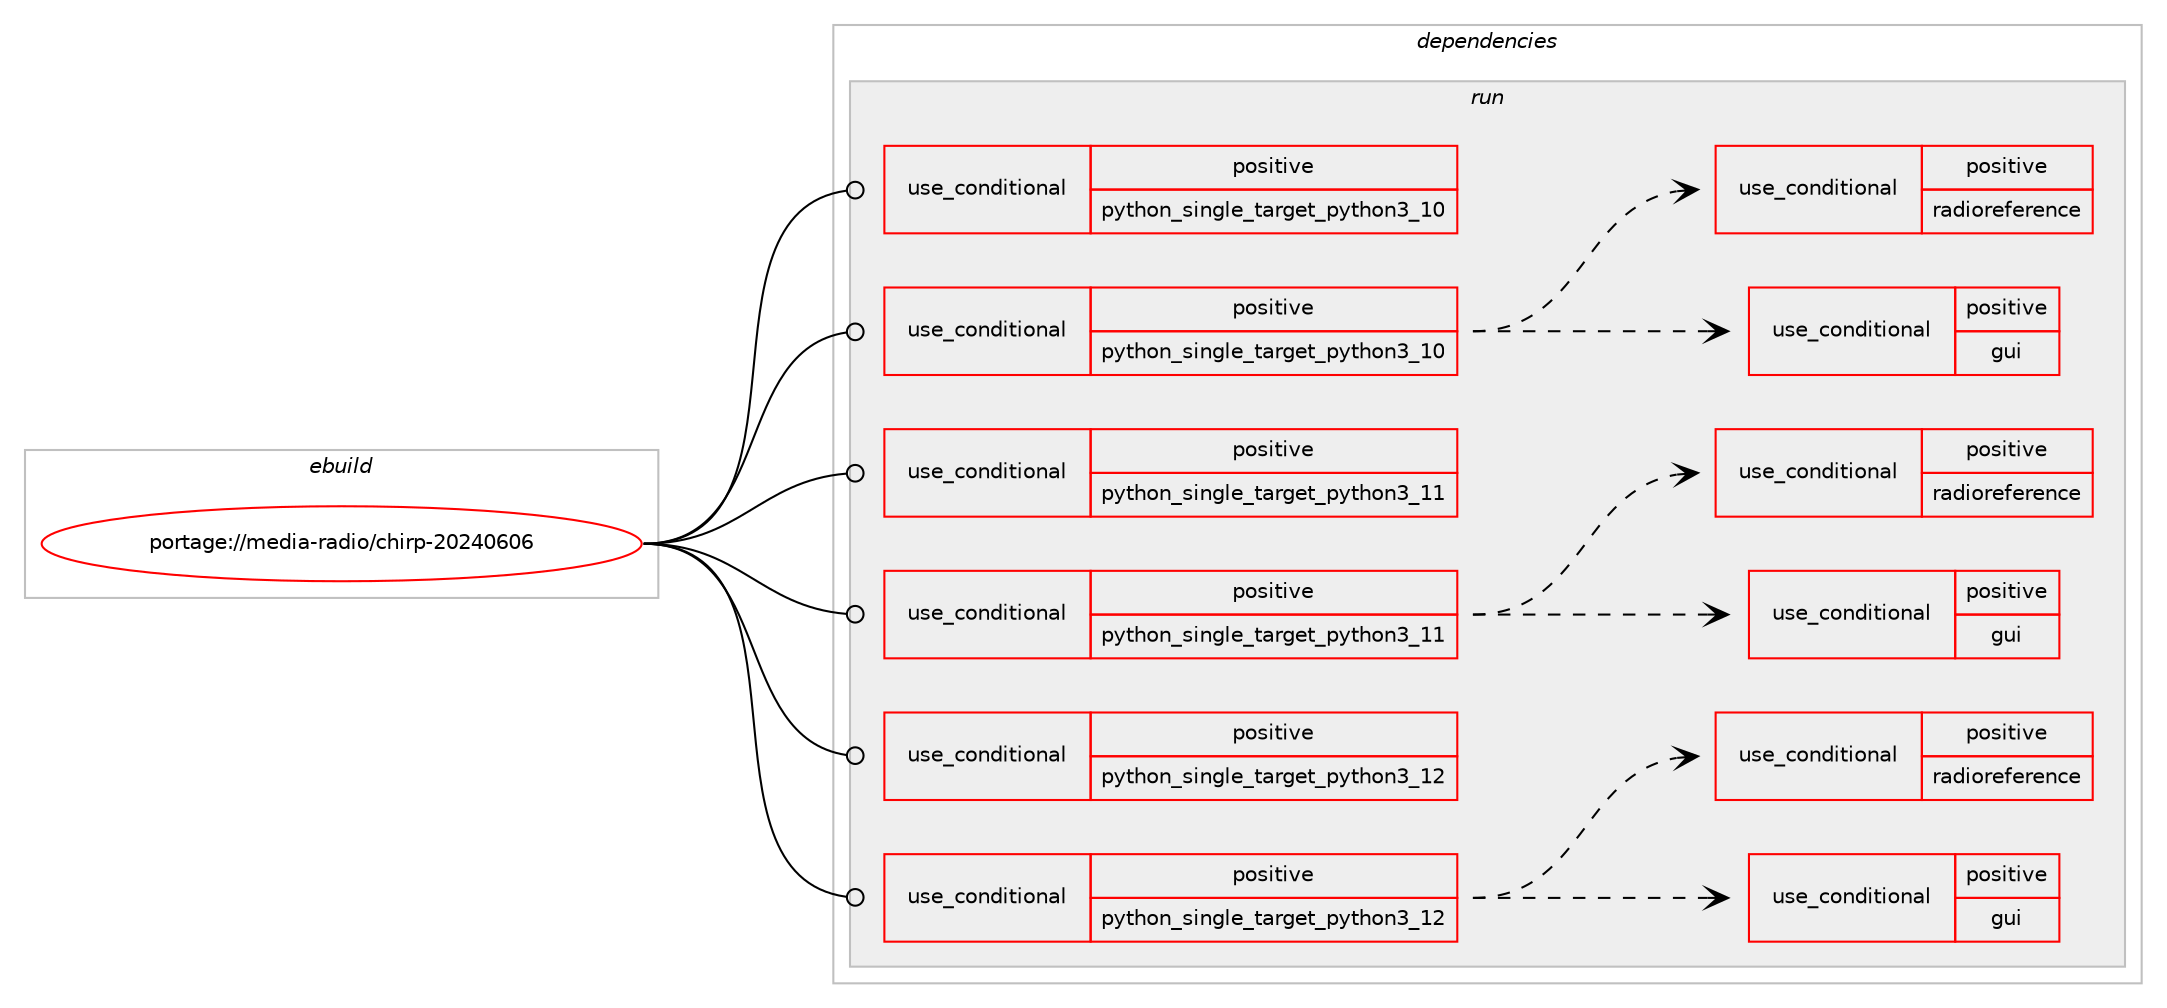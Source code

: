 digraph prolog {

# *************
# Graph options
# *************

newrank=true;
concentrate=true;
compound=true;
graph [rankdir=LR,fontname=Helvetica,fontsize=10,ranksep=1.5];#, ranksep=2.5, nodesep=0.2];
edge  [arrowhead=vee];
node  [fontname=Helvetica,fontsize=10];

# **********
# The ebuild
# **********

subgraph cluster_leftcol {
color=gray;
rank=same;
label=<<i>ebuild</i>>;
id [label="portage://media-radio/chirp-20240606", color=red, width=4, href="../media-radio/chirp-20240606.svg"];
}

# ****************
# The dependencies
# ****************

subgraph cluster_midcol {
color=gray;
label=<<i>dependencies</i>>;
subgraph cluster_compile {
fillcolor="#eeeeee";
style=filled;
label=<<i>compile</i>>;
}
subgraph cluster_compileandrun {
fillcolor="#eeeeee";
style=filled;
label=<<i>compile and run</i>>;
}
subgraph cluster_run {
fillcolor="#eeeeee";
style=filled;
label=<<i>run</i>>;
subgraph cond76837 {
dependency161466 [label=<<TABLE BORDER="0" CELLBORDER="1" CELLSPACING="0" CELLPADDING="4"><TR><TD ROWSPAN="3" CELLPADDING="10">use_conditional</TD></TR><TR><TD>positive</TD></TR><TR><TD>python_single_target_python3_10</TD></TR></TABLE>>, shape=none, color=red];
# *** BEGIN UNKNOWN DEPENDENCY TYPE (TODO) ***
# dependency161466 -> package_dependency(portage://media-radio/chirp-20240606,run,no,dev-lang,python,none,[,,],[slot(3.10)],[])
# *** END UNKNOWN DEPENDENCY TYPE (TODO) ***

}
id:e -> dependency161466:w [weight=20,style="solid",arrowhead="odot"];
subgraph cond76838 {
dependency161467 [label=<<TABLE BORDER="0" CELLBORDER="1" CELLSPACING="0" CELLPADDING="4"><TR><TD ROWSPAN="3" CELLPADDING="10">use_conditional</TD></TR><TR><TD>positive</TD></TR><TR><TD>python_single_target_python3_10</TD></TR></TABLE>>, shape=none, color=red];
# *** BEGIN UNKNOWN DEPENDENCY TYPE (TODO) ***
# dependency161467 -> package_dependency(portage://media-radio/chirp-20240606,run,no,dev-python,pyserial,none,[,,],[],[use(enable(python_targets_python3_10),negative)])
# *** END UNKNOWN DEPENDENCY TYPE (TODO) ***

# *** BEGIN UNKNOWN DEPENDENCY TYPE (TODO) ***
# dependency161467 -> package_dependency(portage://media-radio/chirp-20240606,run,no,dev-python,requests,none,[,,],[],[use(enable(python_targets_python3_10),negative)])
# *** END UNKNOWN DEPENDENCY TYPE (TODO) ***

# *** BEGIN UNKNOWN DEPENDENCY TYPE (TODO) ***
# dependency161467 -> package_dependency(portage://media-radio/chirp-20240606,run,no,dev-python,six,none,[,,],[],[use(enable(python_targets_python3_10),negative)])
# *** END UNKNOWN DEPENDENCY TYPE (TODO) ***

subgraph cond76839 {
dependency161468 [label=<<TABLE BORDER="0" CELLBORDER="1" CELLSPACING="0" CELLPADDING="4"><TR><TD ROWSPAN="3" CELLPADDING="10">use_conditional</TD></TR><TR><TD>positive</TD></TR><TR><TD>gui</TD></TR></TABLE>>, shape=none, color=red];
# *** BEGIN UNKNOWN DEPENDENCY TYPE (TODO) ***
# dependency161468 -> package_dependency(portage://media-radio/chirp-20240606,run,no,dev-python,wxpython,none,[,,],[slot(4.0)],[use(enable(python_targets_python3_10),negative)])
# *** END UNKNOWN DEPENDENCY TYPE (TODO) ***

# *** BEGIN UNKNOWN DEPENDENCY TYPE (TODO) ***
# dependency161468 -> package_dependency(portage://media-radio/chirp-20240606,run,no,dev-python,yattag,none,[,,],[],[use(enable(python_targets_python3_10),negative)])
# *** END UNKNOWN DEPENDENCY TYPE (TODO) ***

}
dependency161467:e -> dependency161468:w [weight=20,style="dashed",arrowhead="vee"];
subgraph cond76840 {
dependency161469 [label=<<TABLE BORDER="0" CELLBORDER="1" CELLSPACING="0" CELLPADDING="4"><TR><TD ROWSPAN="3" CELLPADDING="10">use_conditional</TD></TR><TR><TD>positive</TD></TR><TR><TD>radioreference</TD></TR></TABLE>>, shape=none, color=red];
# *** BEGIN UNKNOWN DEPENDENCY TYPE (TODO) ***
# dependency161469 -> package_dependency(portage://media-radio/chirp-20240606,run,no,dev-python,suds-community,none,[,,],[],[use(enable(python_targets_python3_10),negative)])
# *** END UNKNOWN DEPENDENCY TYPE (TODO) ***

}
dependency161467:e -> dependency161469:w [weight=20,style="dashed",arrowhead="vee"];
}
id:e -> dependency161467:w [weight=20,style="solid",arrowhead="odot"];
subgraph cond76841 {
dependency161470 [label=<<TABLE BORDER="0" CELLBORDER="1" CELLSPACING="0" CELLPADDING="4"><TR><TD ROWSPAN="3" CELLPADDING="10">use_conditional</TD></TR><TR><TD>positive</TD></TR><TR><TD>python_single_target_python3_11</TD></TR></TABLE>>, shape=none, color=red];
# *** BEGIN UNKNOWN DEPENDENCY TYPE (TODO) ***
# dependency161470 -> package_dependency(portage://media-radio/chirp-20240606,run,no,dev-lang,python,none,[,,],[slot(3.11)],[])
# *** END UNKNOWN DEPENDENCY TYPE (TODO) ***

}
id:e -> dependency161470:w [weight=20,style="solid",arrowhead="odot"];
subgraph cond76842 {
dependency161471 [label=<<TABLE BORDER="0" CELLBORDER="1" CELLSPACING="0" CELLPADDING="4"><TR><TD ROWSPAN="3" CELLPADDING="10">use_conditional</TD></TR><TR><TD>positive</TD></TR><TR><TD>python_single_target_python3_11</TD></TR></TABLE>>, shape=none, color=red];
# *** BEGIN UNKNOWN DEPENDENCY TYPE (TODO) ***
# dependency161471 -> package_dependency(portage://media-radio/chirp-20240606,run,no,dev-python,pyserial,none,[,,],[],[use(enable(python_targets_python3_11),negative)])
# *** END UNKNOWN DEPENDENCY TYPE (TODO) ***

# *** BEGIN UNKNOWN DEPENDENCY TYPE (TODO) ***
# dependency161471 -> package_dependency(portage://media-radio/chirp-20240606,run,no,dev-python,requests,none,[,,],[],[use(enable(python_targets_python3_11),negative)])
# *** END UNKNOWN DEPENDENCY TYPE (TODO) ***

# *** BEGIN UNKNOWN DEPENDENCY TYPE (TODO) ***
# dependency161471 -> package_dependency(portage://media-radio/chirp-20240606,run,no,dev-python,six,none,[,,],[],[use(enable(python_targets_python3_11),negative)])
# *** END UNKNOWN DEPENDENCY TYPE (TODO) ***

subgraph cond76843 {
dependency161472 [label=<<TABLE BORDER="0" CELLBORDER="1" CELLSPACING="0" CELLPADDING="4"><TR><TD ROWSPAN="3" CELLPADDING="10">use_conditional</TD></TR><TR><TD>positive</TD></TR><TR><TD>gui</TD></TR></TABLE>>, shape=none, color=red];
# *** BEGIN UNKNOWN DEPENDENCY TYPE (TODO) ***
# dependency161472 -> package_dependency(portage://media-radio/chirp-20240606,run,no,dev-python,wxpython,none,[,,],[slot(4.0)],[use(enable(python_targets_python3_11),negative)])
# *** END UNKNOWN DEPENDENCY TYPE (TODO) ***

# *** BEGIN UNKNOWN DEPENDENCY TYPE (TODO) ***
# dependency161472 -> package_dependency(portage://media-radio/chirp-20240606,run,no,dev-python,yattag,none,[,,],[],[use(enable(python_targets_python3_11),negative)])
# *** END UNKNOWN DEPENDENCY TYPE (TODO) ***

}
dependency161471:e -> dependency161472:w [weight=20,style="dashed",arrowhead="vee"];
subgraph cond76844 {
dependency161473 [label=<<TABLE BORDER="0" CELLBORDER="1" CELLSPACING="0" CELLPADDING="4"><TR><TD ROWSPAN="3" CELLPADDING="10">use_conditional</TD></TR><TR><TD>positive</TD></TR><TR><TD>radioreference</TD></TR></TABLE>>, shape=none, color=red];
# *** BEGIN UNKNOWN DEPENDENCY TYPE (TODO) ***
# dependency161473 -> package_dependency(portage://media-radio/chirp-20240606,run,no,dev-python,suds-community,none,[,,],[],[use(enable(python_targets_python3_11),negative)])
# *** END UNKNOWN DEPENDENCY TYPE (TODO) ***

}
dependency161471:e -> dependency161473:w [weight=20,style="dashed",arrowhead="vee"];
}
id:e -> dependency161471:w [weight=20,style="solid",arrowhead="odot"];
subgraph cond76845 {
dependency161474 [label=<<TABLE BORDER="0" CELLBORDER="1" CELLSPACING="0" CELLPADDING="4"><TR><TD ROWSPAN="3" CELLPADDING="10">use_conditional</TD></TR><TR><TD>positive</TD></TR><TR><TD>python_single_target_python3_12</TD></TR></TABLE>>, shape=none, color=red];
# *** BEGIN UNKNOWN DEPENDENCY TYPE (TODO) ***
# dependency161474 -> package_dependency(portage://media-radio/chirp-20240606,run,no,dev-lang,python,none,[,,],[slot(3.12)],[])
# *** END UNKNOWN DEPENDENCY TYPE (TODO) ***

}
id:e -> dependency161474:w [weight=20,style="solid",arrowhead="odot"];
subgraph cond76846 {
dependency161475 [label=<<TABLE BORDER="0" CELLBORDER="1" CELLSPACING="0" CELLPADDING="4"><TR><TD ROWSPAN="3" CELLPADDING="10">use_conditional</TD></TR><TR><TD>positive</TD></TR><TR><TD>python_single_target_python3_12</TD></TR></TABLE>>, shape=none, color=red];
# *** BEGIN UNKNOWN DEPENDENCY TYPE (TODO) ***
# dependency161475 -> package_dependency(portage://media-radio/chirp-20240606,run,no,dev-python,pyserial,none,[,,],[],[use(enable(python_targets_python3_12),negative)])
# *** END UNKNOWN DEPENDENCY TYPE (TODO) ***

# *** BEGIN UNKNOWN DEPENDENCY TYPE (TODO) ***
# dependency161475 -> package_dependency(portage://media-radio/chirp-20240606,run,no,dev-python,requests,none,[,,],[],[use(enable(python_targets_python3_12),negative)])
# *** END UNKNOWN DEPENDENCY TYPE (TODO) ***

# *** BEGIN UNKNOWN DEPENDENCY TYPE (TODO) ***
# dependency161475 -> package_dependency(portage://media-radio/chirp-20240606,run,no,dev-python,six,none,[,,],[],[use(enable(python_targets_python3_12),negative)])
# *** END UNKNOWN DEPENDENCY TYPE (TODO) ***

subgraph cond76847 {
dependency161476 [label=<<TABLE BORDER="0" CELLBORDER="1" CELLSPACING="0" CELLPADDING="4"><TR><TD ROWSPAN="3" CELLPADDING="10">use_conditional</TD></TR><TR><TD>positive</TD></TR><TR><TD>gui</TD></TR></TABLE>>, shape=none, color=red];
# *** BEGIN UNKNOWN DEPENDENCY TYPE (TODO) ***
# dependency161476 -> package_dependency(portage://media-radio/chirp-20240606,run,no,dev-python,wxpython,none,[,,],[slot(4.0)],[use(enable(python_targets_python3_12),negative)])
# *** END UNKNOWN DEPENDENCY TYPE (TODO) ***

# *** BEGIN UNKNOWN DEPENDENCY TYPE (TODO) ***
# dependency161476 -> package_dependency(portage://media-radio/chirp-20240606,run,no,dev-python,yattag,none,[,,],[],[use(enable(python_targets_python3_12),negative)])
# *** END UNKNOWN DEPENDENCY TYPE (TODO) ***

}
dependency161475:e -> dependency161476:w [weight=20,style="dashed",arrowhead="vee"];
subgraph cond76848 {
dependency161477 [label=<<TABLE BORDER="0" CELLBORDER="1" CELLSPACING="0" CELLPADDING="4"><TR><TD ROWSPAN="3" CELLPADDING="10">use_conditional</TD></TR><TR><TD>positive</TD></TR><TR><TD>radioreference</TD></TR></TABLE>>, shape=none, color=red];
# *** BEGIN UNKNOWN DEPENDENCY TYPE (TODO) ***
# dependency161477 -> package_dependency(portage://media-radio/chirp-20240606,run,no,dev-python,suds-community,none,[,,],[],[use(enable(python_targets_python3_12),negative)])
# *** END UNKNOWN DEPENDENCY TYPE (TODO) ***

}
dependency161475:e -> dependency161477:w [weight=20,style="dashed",arrowhead="vee"];
}
id:e -> dependency161475:w [weight=20,style="solid",arrowhead="odot"];
}
}

# **************
# The candidates
# **************

subgraph cluster_choices {
rank=same;
color=gray;
label=<<i>candidates</i>>;

}

}
